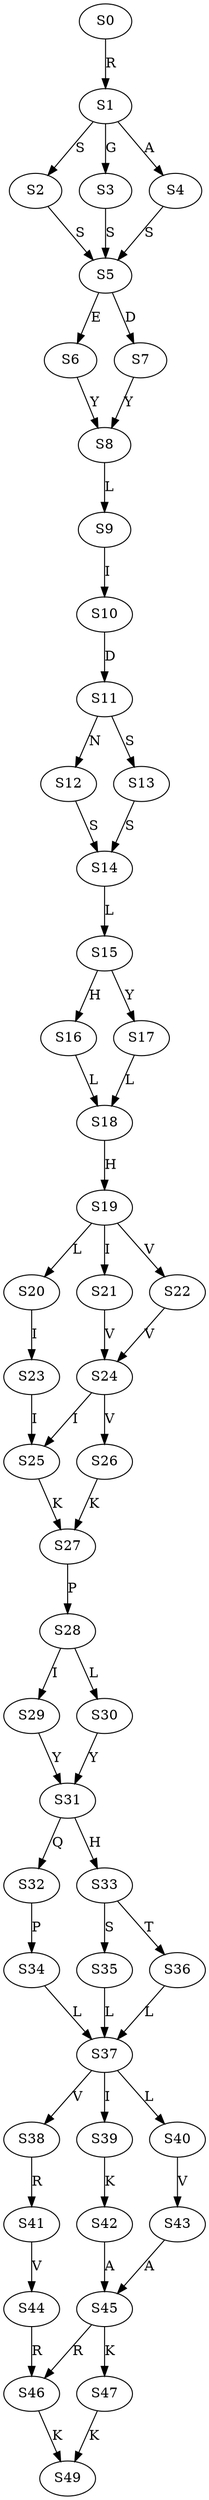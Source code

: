 strict digraph  {
	S0 -> S1 [ label = R ];
	S1 -> S2 [ label = S ];
	S1 -> S3 [ label = G ];
	S1 -> S4 [ label = A ];
	S2 -> S5 [ label = S ];
	S3 -> S5 [ label = S ];
	S4 -> S5 [ label = S ];
	S5 -> S6 [ label = E ];
	S5 -> S7 [ label = D ];
	S6 -> S8 [ label = Y ];
	S7 -> S8 [ label = Y ];
	S8 -> S9 [ label = L ];
	S9 -> S10 [ label = I ];
	S10 -> S11 [ label = D ];
	S11 -> S12 [ label = N ];
	S11 -> S13 [ label = S ];
	S12 -> S14 [ label = S ];
	S13 -> S14 [ label = S ];
	S14 -> S15 [ label = L ];
	S15 -> S16 [ label = H ];
	S15 -> S17 [ label = Y ];
	S16 -> S18 [ label = L ];
	S17 -> S18 [ label = L ];
	S18 -> S19 [ label = H ];
	S19 -> S20 [ label = L ];
	S19 -> S21 [ label = I ];
	S19 -> S22 [ label = V ];
	S20 -> S23 [ label = I ];
	S21 -> S24 [ label = V ];
	S22 -> S24 [ label = V ];
	S23 -> S25 [ label = I ];
	S24 -> S26 [ label = V ];
	S24 -> S25 [ label = I ];
	S25 -> S27 [ label = K ];
	S26 -> S27 [ label = K ];
	S27 -> S28 [ label = P ];
	S28 -> S29 [ label = I ];
	S28 -> S30 [ label = L ];
	S29 -> S31 [ label = Y ];
	S30 -> S31 [ label = Y ];
	S31 -> S32 [ label = Q ];
	S31 -> S33 [ label = H ];
	S32 -> S34 [ label = P ];
	S33 -> S35 [ label = S ];
	S33 -> S36 [ label = T ];
	S34 -> S37 [ label = L ];
	S35 -> S37 [ label = L ];
	S36 -> S37 [ label = L ];
	S37 -> S38 [ label = V ];
	S37 -> S39 [ label = I ];
	S37 -> S40 [ label = L ];
	S38 -> S41 [ label = R ];
	S39 -> S42 [ label = K ];
	S40 -> S43 [ label = V ];
	S41 -> S44 [ label = V ];
	S42 -> S45 [ label = A ];
	S43 -> S45 [ label = A ];
	S44 -> S46 [ label = R ];
	S45 -> S47 [ label = K ];
	S45 -> S46 [ label = R ];
	S46 -> S49 [ label = K ];
	S47 -> S49 [ label = K ];
}
